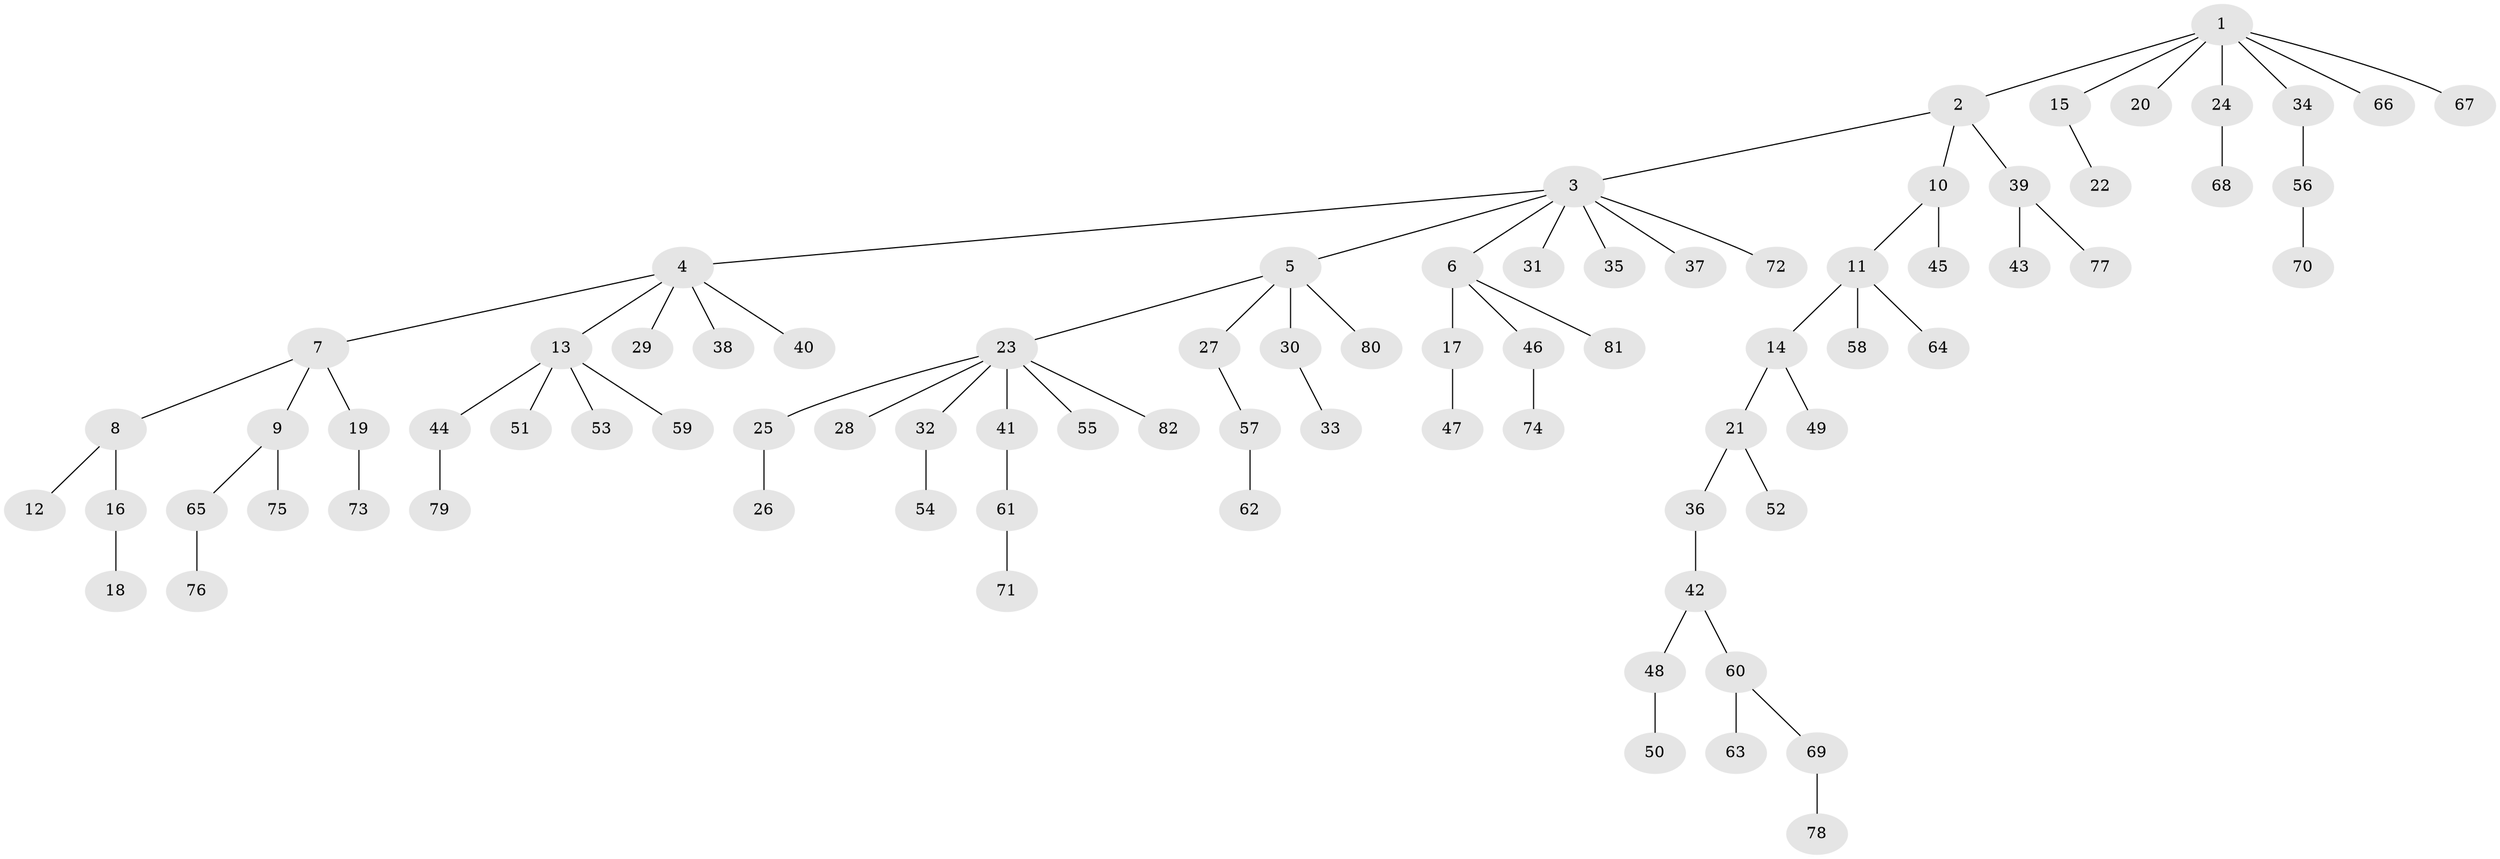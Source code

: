 // coarse degree distribution, {6: 0.03508771929824561, 5: 0.07017543859649122, 7: 0.017543859649122806, 4: 0.05263157894736842, 3: 0.05263157894736842, 1: 0.631578947368421, 2: 0.14035087719298245}
// Generated by graph-tools (version 1.1) at 2025/52/02/27/25 19:52:10]
// undirected, 82 vertices, 81 edges
graph export_dot {
graph [start="1"]
  node [color=gray90,style=filled];
  1;
  2;
  3;
  4;
  5;
  6;
  7;
  8;
  9;
  10;
  11;
  12;
  13;
  14;
  15;
  16;
  17;
  18;
  19;
  20;
  21;
  22;
  23;
  24;
  25;
  26;
  27;
  28;
  29;
  30;
  31;
  32;
  33;
  34;
  35;
  36;
  37;
  38;
  39;
  40;
  41;
  42;
  43;
  44;
  45;
  46;
  47;
  48;
  49;
  50;
  51;
  52;
  53;
  54;
  55;
  56;
  57;
  58;
  59;
  60;
  61;
  62;
  63;
  64;
  65;
  66;
  67;
  68;
  69;
  70;
  71;
  72;
  73;
  74;
  75;
  76;
  77;
  78;
  79;
  80;
  81;
  82;
  1 -- 2;
  1 -- 15;
  1 -- 20;
  1 -- 24;
  1 -- 34;
  1 -- 66;
  1 -- 67;
  2 -- 3;
  2 -- 10;
  2 -- 39;
  3 -- 4;
  3 -- 5;
  3 -- 6;
  3 -- 31;
  3 -- 35;
  3 -- 37;
  3 -- 72;
  4 -- 7;
  4 -- 13;
  4 -- 29;
  4 -- 38;
  4 -- 40;
  5 -- 23;
  5 -- 27;
  5 -- 30;
  5 -- 80;
  6 -- 17;
  6 -- 46;
  6 -- 81;
  7 -- 8;
  7 -- 9;
  7 -- 19;
  8 -- 12;
  8 -- 16;
  9 -- 65;
  9 -- 75;
  10 -- 11;
  10 -- 45;
  11 -- 14;
  11 -- 58;
  11 -- 64;
  13 -- 44;
  13 -- 51;
  13 -- 53;
  13 -- 59;
  14 -- 21;
  14 -- 49;
  15 -- 22;
  16 -- 18;
  17 -- 47;
  19 -- 73;
  21 -- 36;
  21 -- 52;
  23 -- 25;
  23 -- 28;
  23 -- 32;
  23 -- 41;
  23 -- 55;
  23 -- 82;
  24 -- 68;
  25 -- 26;
  27 -- 57;
  30 -- 33;
  32 -- 54;
  34 -- 56;
  36 -- 42;
  39 -- 43;
  39 -- 77;
  41 -- 61;
  42 -- 48;
  42 -- 60;
  44 -- 79;
  46 -- 74;
  48 -- 50;
  56 -- 70;
  57 -- 62;
  60 -- 63;
  60 -- 69;
  61 -- 71;
  65 -- 76;
  69 -- 78;
}
